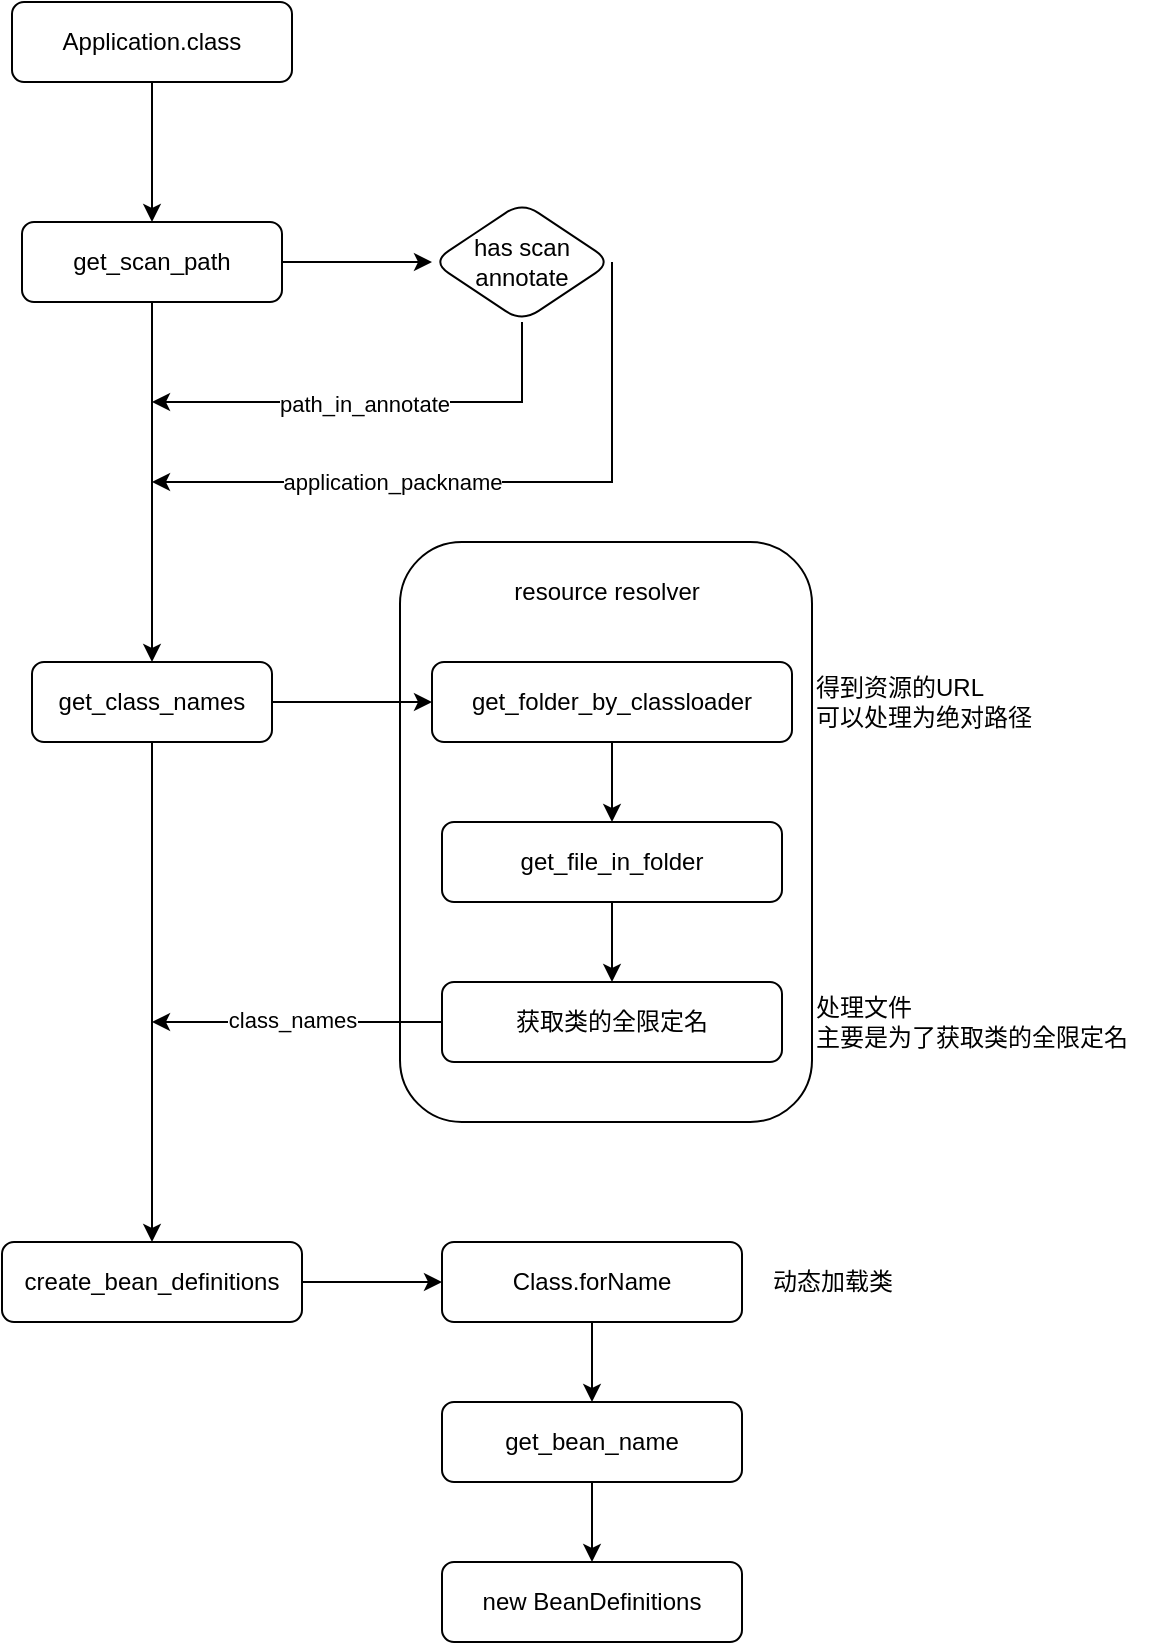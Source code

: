 <mxfile version="24.7.14">
  <diagram name="第 1 页" id="e4D_Li7_KQqeuzBAChgT">
    <mxGraphModel dx="1562" dy="858" grid="1" gridSize="10" guides="1" tooltips="1" connect="1" arrows="1" fold="1" page="1" pageScale="1" pageWidth="827" pageHeight="1169" math="0" shadow="0">
      <root>
        <mxCell id="0" />
        <mxCell id="1" parent="0" />
        <mxCell id="i2E6n2VhdCn6O7-Z8RXk-26" value="" style="rounded=1;whiteSpace=wrap;html=1;" vertex="1" parent="1">
          <mxGeometry x="414" y="410" width="206" height="290" as="geometry" />
        </mxCell>
        <mxCell id="i2E6n2VhdCn6O7-Z8RXk-5" value="" style="edgeStyle=orthogonalEdgeStyle;rounded=0;orthogonalLoop=1;jettySize=auto;html=1;" edge="1" parent="1" source="i2E6n2VhdCn6O7-Z8RXk-1" target="i2E6n2VhdCn6O7-Z8RXk-4">
          <mxGeometry relative="1" as="geometry" />
        </mxCell>
        <mxCell id="i2E6n2VhdCn6O7-Z8RXk-1" value="Application.class" style="rounded=1;whiteSpace=wrap;html=1;" vertex="1" parent="1">
          <mxGeometry x="220" y="140" width="140" height="40" as="geometry" />
        </mxCell>
        <mxCell id="i2E6n2VhdCn6O7-Z8RXk-7" value="" style="edgeStyle=orthogonalEdgeStyle;rounded=0;orthogonalLoop=1;jettySize=auto;html=1;" edge="1" parent="1" source="i2E6n2VhdCn6O7-Z8RXk-4" target="i2E6n2VhdCn6O7-Z8RXk-6">
          <mxGeometry relative="1" as="geometry" />
        </mxCell>
        <mxCell id="i2E6n2VhdCn6O7-Z8RXk-10" value="" style="edgeStyle=orthogonalEdgeStyle;rounded=0;orthogonalLoop=1;jettySize=auto;html=1;" edge="1" parent="1" source="i2E6n2VhdCn6O7-Z8RXk-4" target="i2E6n2VhdCn6O7-Z8RXk-9">
          <mxGeometry relative="1" as="geometry" />
        </mxCell>
        <mxCell id="i2E6n2VhdCn6O7-Z8RXk-4" value="get_scan_path" style="whiteSpace=wrap;html=1;rounded=1;" vertex="1" parent="1">
          <mxGeometry x="225" y="250" width="130" height="40" as="geometry" />
        </mxCell>
        <mxCell id="i2E6n2VhdCn6O7-Z8RXk-8" style="edgeStyle=orthogonalEdgeStyle;rounded=0;orthogonalLoop=1;jettySize=auto;html=1;" edge="1" parent="1" source="i2E6n2VhdCn6O7-Z8RXk-6">
          <mxGeometry relative="1" as="geometry">
            <mxPoint x="290" y="340" as="targetPoint" />
            <Array as="points">
              <mxPoint x="475" y="340" />
            </Array>
          </mxGeometry>
        </mxCell>
        <mxCell id="i2E6n2VhdCn6O7-Z8RXk-11" value="path_in_annotate" style="edgeLabel;html=1;align=center;verticalAlign=middle;resizable=0;points=[];" vertex="1" connectable="0" parent="i2E6n2VhdCn6O7-Z8RXk-8">
          <mxGeometry x="0.06" y="1" relative="1" as="geometry">
            <mxPoint as="offset" />
          </mxGeometry>
        </mxCell>
        <mxCell id="i2E6n2VhdCn6O7-Z8RXk-12" style="edgeStyle=orthogonalEdgeStyle;rounded=0;orthogonalLoop=1;jettySize=auto;html=1;exitX=1;exitY=0.5;exitDx=0;exitDy=0;" edge="1" parent="1" source="i2E6n2VhdCn6O7-Z8RXk-6">
          <mxGeometry relative="1" as="geometry">
            <mxPoint x="290" y="380" as="targetPoint" />
            <Array as="points">
              <mxPoint x="520" y="380" />
              <mxPoint x="290" y="380" />
            </Array>
          </mxGeometry>
        </mxCell>
        <mxCell id="i2E6n2VhdCn6O7-Z8RXk-13" value="application_packname" style="edgeLabel;html=1;align=center;verticalAlign=middle;resizable=0;points=[];" vertex="1" connectable="0" parent="i2E6n2VhdCn6O7-Z8RXk-12">
          <mxGeometry x="0.483" y="2" relative="1" as="geometry">
            <mxPoint x="32" y="-2" as="offset" />
          </mxGeometry>
        </mxCell>
        <mxCell id="i2E6n2VhdCn6O7-Z8RXk-6" value="has scan annotate" style="rhombus;whiteSpace=wrap;html=1;rounded=1;" vertex="1" parent="1">
          <mxGeometry x="430" y="240" width="90" height="60" as="geometry" />
        </mxCell>
        <mxCell id="i2E6n2VhdCn6O7-Z8RXk-15" value="" style="edgeStyle=orthogonalEdgeStyle;rounded=0;orthogonalLoop=1;jettySize=auto;html=1;" edge="1" parent="1" source="i2E6n2VhdCn6O7-Z8RXk-9" target="i2E6n2VhdCn6O7-Z8RXk-14">
          <mxGeometry relative="1" as="geometry" />
        </mxCell>
        <mxCell id="i2E6n2VhdCn6O7-Z8RXk-22" style="edgeStyle=orthogonalEdgeStyle;rounded=0;orthogonalLoop=1;jettySize=auto;html=1;entryX=0.5;entryY=0;entryDx=0;entryDy=0;" edge="1" parent="1" source="i2E6n2VhdCn6O7-Z8RXk-9" target="i2E6n2VhdCn6O7-Z8RXk-23">
          <mxGeometry relative="1" as="geometry">
            <mxPoint x="290" y="680" as="targetPoint" />
          </mxGeometry>
        </mxCell>
        <mxCell id="i2E6n2VhdCn6O7-Z8RXk-9" value="get_class_names" style="whiteSpace=wrap;html=1;rounded=1;" vertex="1" parent="1">
          <mxGeometry x="230" y="470" width="120" height="40" as="geometry" />
        </mxCell>
        <mxCell id="i2E6n2VhdCn6O7-Z8RXk-18" value="" style="edgeStyle=orthogonalEdgeStyle;rounded=0;orthogonalLoop=1;jettySize=auto;html=1;" edge="1" parent="1" source="i2E6n2VhdCn6O7-Z8RXk-14" target="i2E6n2VhdCn6O7-Z8RXk-17">
          <mxGeometry relative="1" as="geometry" />
        </mxCell>
        <mxCell id="i2E6n2VhdCn6O7-Z8RXk-14" value="get_folder_by_classloader" style="whiteSpace=wrap;html=1;rounded=1;" vertex="1" parent="1">
          <mxGeometry x="430" y="470" width="180" height="40" as="geometry" />
        </mxCell>
        <mxCell id="i2E6n2VhdCn6O7-Z8RXk-16" value="得到资源的URL&lt;div&gt;可以处理为绝对路径&lt;/div&gt;" style="text;html=1;align=left;verticalAlign=middle;resizable=0;points=[];autosize=1;strokeColor=none;fillColor=none;" vertex="1" parent="1">
          <mxGeometry x="620" y="470" width="130" height="40" as="geometry" />
        </mxCell>
        <mxCell id="i2E6n2VhdCn6O7-Z8RXk-20" style="edgeStyle=orthogonalEdgeStyle;rounded=0;orthogonalLoop=1;jettySize=auto;html=1;" edge="1" parent="1" source="i2E6n2VhdCn6O7-Z8RXk-17" target="i2E6n2VhdCn6O7-Z8RXk-19">
          <mxGeometry relative="1" as="geometry" />
        </mxCell>
        <mxCell id="i2E6n2VhdCn6O7-Z8RXk-17" value="get_file_in_folder" style="whiteSpace=wrap;html=1;rounded=1;" vertex="1" parent="1">
          <mxGeometry x="435" y="550" width="170" height="40" as="geometry" />
        </mxCell>
        <mxCell id="i2E6n2VhdCn6O7-Z8RXk-24" style="edgeStyle=orthogonalEdgeStyle;rounded=0;orthogonalLoop=1;jettySize=auto;html=1;" edge="1" parent="1" source="i2E6n2VhdCn6O7-Z8RXk-19">
          <mxGeometry relative="1" as="geometry">
            <mxPoint x="290" y="650" as="targetPoint" />
          </mxGeometry>
        </mxCell>
        <mxCell id="i2E6n2VhdCn6O7-Z8RXk-25" value="class_names" style="edgeLabel;html=1;align=center;verticalAlign=middle;resizable=0;points=[];" vertex="1" connectable="0" parent="i2E6n2VhdCn6O7-Z8RXk-24">
          <mxGeometry x="0.048" y="-2" relative="1" as="geometry">
            <mxPoint as="offset" />
          </mxGeometry>
        </mxCell>
        <mxCell id="i2E6n2VhdCn6O7-Z8RXk-19" value="获取类的全限定名" style="whiteSpace=wrap;html=1;rounded=1;" vertex="1" parent="1">
          <mxGeometry x="435" y="630" width="170" height="40" as="geometry" />
        </mxCell>
        <mxCell id="i2E6n2VhdCn6O7-Z8RXk-21" value="处理文件&lt;div&gt;主要是为了获取类的全限定名&lt;/div&gt;" style="text;html=1;align=left;verticalAlign=middle;resizable=0;points=[];autosize=1;strokeColor=none;fillColor=none;" vertex="1" parent="1">
          <mxGeometry x="620" y="630" width="180" height="40" as="geometry" />
        </mxCell>
        <mxCell id="i2E6n2VhdCn6O7-Z8RXk-29" style="edgeStyle=orthogonalEdgeStyle;rounded=0;orthogonalLoop=1;jettySize=auto;html=1;entryX=0;entryY=0.5;entryDx=0;entryDy=0;" edge="1" parent="1" source="i2E6n2VhdCn6O7-Z8RXk-23" target="i2E6n2VhdCn6O7-Z8RXk-28">
          <mxGeometry relative="1" as="geometry" />
        </mxCell>
        <mxCell id="i2E6n2VhdCn6O7-Z8RXk-23" value="create_bean_definitions" style="whiteSpace=wrap;html=1;rounded=1;" vertex="1" parent="1">
          <mxGeometry x="215" y="760" width="150" height="40" as="geometry" />
        </mxCell>
        <mxCell id="i2E6n2VhdCn6O7-Z8RXk-27" value="resource resolver" style="text;html=1;align=center;verticalAlign=middle;resizable=0;points=[];autosize=1;strokeColor=none;fillColor=none;" vertex="1" parent="1">
          <mxGeometry x="457" y="420" width="120" height="30" as="geometry" />
        </mxCell>
        <mxCell id="i2E6n2VhdCn6O7-Z8RXk-34" style="edgeStyle=orthogonalEdgeStyle;rounded=0;orthogonalLoop=1;jettySize=auto;html=1;" edge="1" parent="1" source="i2E6n2VhdCn6O7-Z8RXk-28" target="i2E6n2VhdCn6O7-Z8RXk-33">
          <mxGeometry relative="1" as="geometry" />
        </mxCell>
        <mxCell id="i2E6n2VhdCn6O7-Z8RXk-28" value="Class.forName" style="whiteSpace=wrap;html=1;rounded=1;" vertex="1" parent="1">
          <mxGeometry x="435" y="760" width="150" height="40" as="geometry" />
        </mxCell>
        <mxCell id="i2E6n2VhdCn6O7-Z8RXk-32" value="动态加载类" style="text;html=1;align=center;verticalAlign=middle;resizable=0;points=[];autosize=1;strokeColor=none;fillColor=none;" vertex="1" parent="1">
          <mxGeometry x="590" y="765" width="80" height="30" as="geometry" />
        </mxCell>
        <mxCell id="i2E6n2VhdCn6O7-Z8RXk-36" style="edgeStyle=orthogonalEdgeStyle;rounded=0;orthogonalLoop=1;jettySize=auto;html=1;entryX=0.5;entryY=0;entryDx=0;entryDy=0;" edge="1" parent="1" source="i2E6n2VhdCn6O7-Z8RXk-33" target="i2E6n2VhdCn6O7-Z8RXk-35">
          <mxGeometry relative="1" as="geometry" />
        </mxCell>
        <mxCell id="i2E6n2VhdCn6O7-Z8RXk-33" value="get_bean_name" style="whiteSpace=wrap;html=1;rounded=1;" vertex="1" parent="1">
          <mxGeometry x="435" y="840" width="150" height="40" as="geometry" />
        </mxCell>
        <mxCell id="i2E6n2VhdCn6O7-Z8RXk-35" value="new BeanDefinitions" style="whiteSpace=wrap;html=1;rounded=1;" vertex="1" parent="1">
          <mxGeometry x="435" y="920" width="150" height="40" as="geometry" />
        </mxCell>
      </root>
    </mxGraphModel>
  </diagram>
</mxfile>
